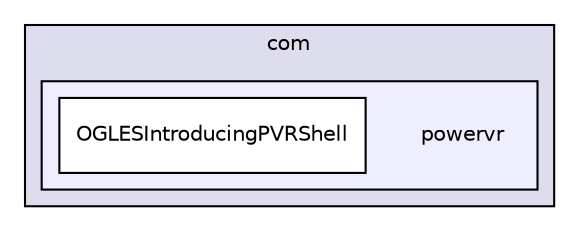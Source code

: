 digraph "PVR/SDK_3.4/Examples/Beginner/02_IntroducingPVRShell/OGLES/Build/Android/src/com/powervr" {
  compound=true
  node [ fontsize="10", fontname="Helvetica"];
  edge [ labelfontsize="10", labelfontname="Helvetica"];
  subgraph clusterdir_990a54911ca15729ec4cb592d01b3f87 {
    graph [ bgcolor="#ddddee", pencolor="black", label="com" fontname="Helvetica", fontsize="10", URL="dir_990a54911ca15729ec4cb592d01b3f87.html"]
  subgraph clusterdir_cf509de62d350fdf57d1a0c23c1399d2 {
    graph [ bgcolor="#eeeeff", pencolor="black", label="" URL="dir_cf509de62d350fdf57d1a0c23c1399d2.html"];
    dir_cf509de62d350fdf57d1a0c23c1399d2 [shape=plaintext label="powervr"];
    dir_07970c761e6e08bbb21b54c29588fc55 [shape=box label="OGLESIntroducingPVRShell" color="black" fillcolor="white" style="filled" URL="dir_07970c761e6e08bbb21b54c29588fc55.html"];
  }
  }
}
